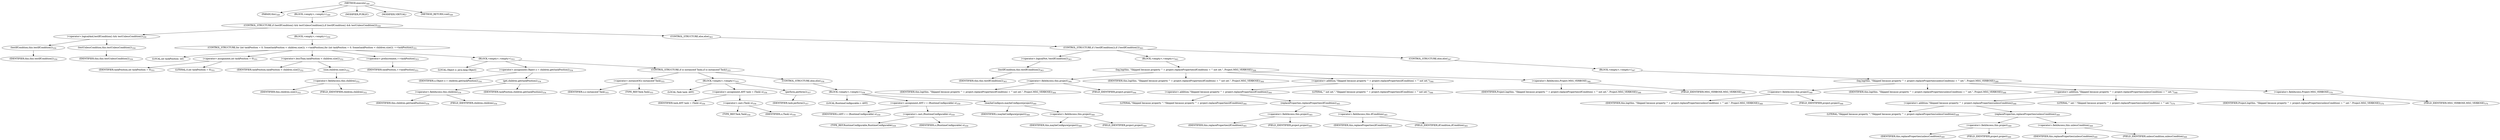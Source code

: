 digraph "execute" {  
"633" [label = <(METHOD,execute)<SUB>349</SUB>> ]
"32" [label = <(PARAM,this)<SUB>349</SUB>> ]
"634" [label = <(BLOCK,&lt;empty&gt;,&lt;empty&gt;)<SUB>349</SUB>> ]
"635" [label = <(CONTROL_STRUCTURE,if (testIfCondition() &amp;&amp; testUnlessCondition()),if (testIfCondition() &amp;&amp; testUnlessCondition()))<SUB>350</SUB>> ]
"636" [label = <(&lt;operator&gt;.logicalAnd,testIfCondition() &amp;&amp; testUnlessCondition())<SUB>350</SUB>> ]
"637" [label = <(testIfCondition,this.testIfCondition())<SUB>350</SUB>> ]
"31" [label = <(IDENTIFIER,this,this.testIfCondition())<SUB>350</SUB>> ]
"638" [label = <(testUnlessCondition,this.testUnlessCondition())<SUB>350</SUB>> ]
"33" [label = <(IDENTIFIER,this,this.testUnlessCondition())<SUB>350</SUB>> ]
"639" [label = <(BLOCK,&lt;empty&gt;,&lt;empty&gt;)<SUB>350</SUB>> ]
"640" [label = <(CONTROL_STRUCTURE,for (int taskPosition = 0; Some(taskPosition &lt; children.size()); ++taskPosition),for (int taskPosition = 0; Some(taskPosition &lt; children.size()); ++taskPosition))<SUB>351</SUB>> ]
"641" [label = <(LOCAL,int taskPosition: int)> ]
"642" [label = <(&lt;operator&gt;.assignment,int taskPosition = 0)<SUB>351</SUB>> ]
"643" [label = <(IDENTIFIER,taskPosition,int taskPosition = 0)<SUB>351</SUB>> ]
"644" [label = <(LITERAL,0,int taskPosition = 0)<SUB>351</SUB>> ]
"645" [label = <(&lt;operator&gt;.lessThan,taskPosition &lt; children.size())<SUB>352</SUB>> ]
"646" [label = <(IDENTIFIER,taskPosition,taskPosition &lt; children.size())<SUB>352</SUB>> ]
"647" [label = <(size,children.size())<SUB>352</SUB>> ]
"648" [label = <(&lt;operator&gt;.fieldAccess,this.children)<SUB>352</SUB>> ]
"649" [label = <(IDENTIFIER,this,children.size())<SUB>352</SUB>> ]
"650" [label = <(FIELD_IDENTIFIER,children,children)<SUB>352</SUB>> ]
"651" [label = <(&lt;operator&gt;.preIncrement,++taskPosition)<SUB>353</SUB>> ]
"652" [label = <(IDENTIFIER,taskPosition,++taskPosition)<SUB>353</SUB>> ]
"653" [label = <(BLOCK,&lt;empty&gt;,&lt;empty&gt;)<SUB>353</SUB>> ]
"654" [label = <(LOCAL,Object o: java.lang.Object)> ]
"655" [label = <(&lt;operator&gt;.assignment,Object o = children.get(taskPosition))<SUB>354</SUB>> ]
"656" [label = <(IDENTIFIER,o,Object o = children.get(taskPosition))<SUB>354</SUB>> ]
"657" [label = <(get,children.get(taskPosition))<SUB>354</SUB>> ]
"658" [label = <(&lt;operator&gt;.fieldAccess,this.children)<SUB>354</SUB>> ]
"659" [label = <(IDENTIFIER,this,children.get(taskPosition))<SUB>354</SUB>> ]
"660" [label = <(FIELD_IDENTIFIER,children,children)<SUB>354</SUB>> ]
"661" [label = <(IDENTIFIER,taskPosition,children.get(taskPosition))<SUB>354</SUB>> ]
"662" [label = <(CONTROL_STRUCTURE,if (o instanceof Task),if (o instanceof Task))<SUB>355</SUB>> ]
"663" [label = <(&lt;operator&gt;.instanceOf,o instanceof Task)<SUB>355</SUB>> ]
"664" [label = <(IDENTIFIER,o,o instanceof Task)<SUB>355</SUB>> ]
"665" [label = <(TYPE_REF,Task,Task)<SUB>355</SUB>> ]
"666" [label = <(BLOCK,&lt;empty&gt;,&lt;empty&gt;)<SUB>355</SUB>> ]
"667" [label = <(LOCAL,Task task: ANY)> ]
"668" [label = <(&lt;operator&gt;.assignment,ANY task = (Task) o)<SUB>356</SUB>> ]
"669" [label = <(IDENTIFIER,task,ANY task = (Task) o)<SUB>356</SUB>> ]
"670" [label = <(&lt;operator&gt;.cast,(Task) o)<SUB>356</SUB>> ]
"671" [label = <(TYPE_REF,Task,Task)<SUB>356</SUB>> ]
"672" [label = <(IDENTIFIER,o,(Task) o)<SUB>356</SUB>> ]
"673" [label = <(perform,perform())<SUB>357</SUB>> ]
"674" [label = <(IDENTIFIER,task,perform())<SUB>357</SUB>> ]
"675" [label = <(CONTROL_STRUCTURE,else,else)<SUB>358</SUB>> ]
"676" [label = <(BLOCK,&lt;empty&gt;,&lt;empty&gt;)<SUB>358</SUB>> ]
"677" [label = <(LOCAL,RuntimeConfigurable r: ANY)> ]
"678" [label = <(&lt;operator&gt;.assignment,ANY r = (RuntimeConfigurable) o)<SUB>359</SUB>> ]
"679" [label = <(IDENTIFIER,r,ANY r = (RuntimeConfigurable) o)<SUB>359</SUB>> ]
"680" [label = <(&lt;operator&gt;.cast,(RuntimeConfigurable) o)<SUB>359</SUB>> ]
"681" [label = <(TYPE_REF,RuntimeConfigurable,RuntimeConfigurable)<SUB>359</SUB>> ]
"682" [label = <(IDENTIFIER,o,(RuntimeConfigurable) o)<SUB>359</SUB>> ]
"683" [label = <(maybeConfigure,maybeConfigure(project))<SUB>360</SUB>> ]
"684" [label = <(IDENTIFIER,r,maybeConfigure(project))<SUB>360</SUB>> ]
"685" [label = <(&lt;operator&gt;.fieldAccess,this.project)<SUB>360</SUB>> ]
"686" [label = <(IDENTIFIER,this,maybeConfigure(project))<SUB>360</SUB>> ]
"687" [label = <(FIELD_IDENTIFIER,project,project)<SUB>360</SUB>> ]
"688" [label = <(CONTROL_STRUCTURE,else,else)<SUB>363</SUB>> ]
"689" [label = <(CONTROL_STRUCTURE,if (!testIfCondition()),if (!testIfCondition()))<SUB>363</SUB>> ]
"690" [label = <(&lt;operator&gt;.logicalNot,!testIfCondition())<SUB>363</SUB>> ]
"691" [label = <(testIfCondition,this.testIfCondition())<SUB>363</SUB>> ]
"34" [label = <(IDENTIFIER,this,this.testIfCondition())<SUB>363</SUB>> ]
"692" [label = <(BLOCK,&lt;empty&gt;,&lt;empty&gt;)<SUB>363</SUB>> ]
"693" [label = <(log,log(this, &quot;Skipped because property '&quot; + project.replaceProperties(ifCondition) + &quot;' not set.&quot;, Project.MSG_VERBOSE))<SUB>364</SUB>> ]
"694" [label = <(&lt;operator&gt;.fieldAccess,this.project)<SUB>364</SUB>> ]
"695" [label = <(IDENTIFIER,this,log(this, &quot;Skipped because property '&quot; + project.replaceProperties(ifCondition) + &quot;' not set.&quot;, Project.MSG_VERBOSE))<SUB>364</SUB>> ]
"696" [label = <(FIELD_IDENTIFIER,project,project)<SUB>364</SUB>> ]
"35" [label = <(IDENTIFIER,this,log(this, &quot;Skipped because property '&quot; + project.replaceProperties(ifCondition) + &quot;' not set.&quot;, Project.MSG_VERBOSE))<SUB>364</SUB>> ]
"697" [label = <(&lt;operator&gt;.addition,&quot;Skipped because property '&quot; + project.replaceProperties(ifCondition) + &quot;' not set.&quot;)<SUB>364</SUB>> ]
"698" [label = <(&lt;operator&gt;.addition,&quot;Skipped because property '&quot; + project.replaceProperties(ifCondition))<SUB>364</SUB>> ]
"699" [label = <(LITERAL,&quot;Skipped because property '&quot;,&quot;Skipped because property '&quot; + project.replaceProperties(ifCondition))<SUB>364</SUB>> ]
"700" [label = <(replaceProperties,replaceProperties(ifCondition))<SUB>365</SUB>> ]
"701" [label = <(&lt;operator&gt;.fieldAccess,this.project)<SUB>365</SUB>> ]
"702" [label = <(IDENTIFIER,this,replaceProperties(ifCondition))<SUB>365</SUB>> ]
"703" [label = <(FIELD_IDENTIFIER,project,project)<SUB>365</SUB>> ]
"704" [label = <(&lt;operator&gt;.fieldAccess,this.ifCondition)<SUB>365</SUB>> ]
"705" [label = <(IDENTIFIER,this,replaceProperties(ifCondition))<SUB>365</SUB>> ]
"706" [label = <(FIELD_IDENTIFIER,ifCondition,ifCondition)<SUB>365</SUB>> ]
"707" [label = <(LITERAL,&quot;' not set.&quot;,&quot;Skipped because property '&quot; + project.replaceProperties(ifCondition) + &quot;' not set.&quot;)<SUB>366</SUB>> ]
"708" [label = <(&lt;operator&gt;.fieldAccess,Project.MSG_VERBOSE)<SUB>366</SUB>> ]
"709" [label = <(IDENTIFIER,Project,log(this, &quot;Skipped because property '&quot; + project.replaceProperties(ifCondition) + &quot;' not set.&quot;, Project.MSG_VERBOSE))<SUB>366</SUB>> ]
"710" [label = <(FIELD_IDENTIFIER,MSG_VERBOSE,MSG_VERBOSE)<SUB>366</SUB>> ]
"711" [label = <(CONTROL_STRUCTURE,else,else)<SUB>367</SUB>> ]
"712" [label = <(BLOCK,&lt;empty&gt;,&lt;empty&gt;)<SUB>367</SUB>> ]
"713" [label = <(log,log(this, &quot;Skipped because property '&quot; + project.replaceProperties(unlessCondition) + &quot;' set.&quot;, Project.MSG_VERBOSE))<SUB>368</SUB>> ]
"714" [label = <(&lt;operator&gt;.fieldAccess,this.project)<SUB>368</SUB>> ]
"715" [label = <(IDENTIFIER,this,log(this, &quot;Skipped because property '&quot; + project.replaceProperties(unlessCondition) + &quot;' set.&quot;, Project.MSG_VERBOSE))<SUB>368</SUB>> ]
"716" [label = <(FIELD_IDENTIFIER,project,project)<SUB>368</SUB>> ]
"36" [label = <(IDENTIFIER,this,log(this, &quot;Skipped because property '&quot; + project.replaceProperties(unlessCondition) + &quot;' set.&quot;, Project.MSG_VERBOSE))<SUB>368</SUB>> ]
"717" [label = <(&lt;operator&gt;.addition,&quot;Skipped because property '&quot; + project.replaceProperties(unlessCondition) + &quot;' set.&quot;)<SUB>368</SUB>> ]
"718" [label = <(&lt;operator&gt;.addition,&quot;Skipped because property '&quot; + project.replaceProperties(unlessCondition))<SUB>368</SUB>> ]
"719" [label = <(LITERAL,&quot;Skipped because property '&quot;,&quot;Skipped because property '&quot; + project.replaceProperties(unlessCondition))<SUB>368</SUB>> ]
"720" [label = <(replaceProperties,replaceProperties(unlessCondition))<SUB>369</SUB>> ]
"721" [label = <(&lt;operator&gt;.fieldAccess,this.project)<SUB>369</SUB>> ]
"722" [label = <(IDENTIFIER,this,replaceProperties(unlessCondition))<SUB>369</SUB>> ]
"723" [label = <(FIELD_IDENTIFIER,project,project)<SUB>369</SUB>> ]
"724" [label = <(&lt;operator&gt;.fieldAccess,this.unlessCondition)<SUB>369</SUB>> ]
"725" [label = <(IDENTIFIER,this,replaceProperties(unlessCondition))<SUB>369</SUB>> ]
"726" [label = <(FIELD_IDENTIFIER,unlessCondition,unlessCondition)<SUB>369</SUB>> ]
"727" [label = <(LITERAL,&quot;' set.&quot;,&quot;Skipped because property '&quot; + project.replaceProperties(unlessCondition) + &quot;' set.&quot;)<SUB>370</SUB>> ]
"728" [label = <(&lt;operator&gt;.fieldAccess,Project.MSG_VERBOSE)<SUB>370</SUB>> ]
"729" [label = <(IDENTIFIER,Project,log(this, &quot;Skipped because property '&quot; + project.replaceProperties(unlessCondition) + &quot;' set.&quot;, Project.MSG_VERBOSE))<SUB>370</SUB>> ]
"730" [label = <(FIELD_IDENTIFIER,MSG_VERBOSE,MSG_VERBOSE)<SUB>370</SUB>> ]
"731" [label = <(MODIFIER,PUBLIC)> ]
"732" [label = <(MODIFIER,VIRTUAL)> ]
"733" [label = <(METHOD_RETURN,void)<SUB>349</SUB>> ]
  "633" -> "32" 
  "633" -> "634" 
  "633" -> "731" 
  "633" -> "732" 
  "633" -> "733" 
  "634" -> "635" 
  "635" -> "636" 
  "635" -> "639" 
  "635" -> "688" 
  "636" -> "637" 
  "636" -> "638" 
  "637" -> "31" 
  "638" -> "33" 
  "639" -> "640" 
  "640" -> "641" 
  "640" -> "642" 
  "640" -> "645" 
  "640" -> "651" 
  "640" -> "653" 
  "642" -> "643" 
  "642" -> "644" 
  "645" -> "646" 
  "645" -> "647" 
  "647" -> "648" 
  "648" -> "649" 
  "648" -> "650" 
  "651" -> "652" 
  "653" -> "654" 
  "653" -> "655" 
  "653" -> "662" 
  "655" -> "656" 
  "655" -> "657" 
  "657" -> "658" 
  "657" -> "661" 
  "658" -> "659" 
  "658" -> "660" 
  "662" -> "663" 
  "662" -> "666" 
  "662" -> "675" 
  "663" -> "664" 
  "663" -> "665" 
  "666" -> "667" 
  "666" -> "668" 
  "666" -> "673" 
  "668" -> "669" 
  "668" -> "670" 
  "670" -> "671" 
  "670" -> "672" 
  "673" -> "674" 
  "675" -> "676" 
  "676" -> "677" 
  "676" -> "678" 
  "676" -> "683" 
  "678" -> "679" 
  "678" -> "680" 
  "680" -> "681" 
  "680" -> "682" 
  "683" -> "684" 
  "683" -> "685" 
  "685" -> "686" 
  "685" -> "687" 
  "688" -> "689" 
  "689" -> "690" 
  "689" -> "692" 
  "689" -> "711" 
  "690" -> "691" 
  "691" -> "34" 
  "692" -> "693" 
  "693" -> "694" 
  "693" -> "35" 
  "693" -> "697" 
  "693" -> "708" 
  "694" -> "695" 
  "694" -> "696" 
  "697" -> "698" 
  "697" -> "707" 
  "698" -> "699" 
  "698" -> "700" 
  "700" -> "701" 
  "700" -> "704" 
  "701" -> "702" 
  "701" -> "703" 
  "704" -> "705" 
  "704" -> "706" 
  "708" -> "709" 
  "708" -> "710" 
  "711" -> "712" 
  "712" -> "713" 
  "713" -> "714" 
  "713" -> "36" 
  "713" -> "717" 
  "713" -> "728" 
  "714" -> "715" 
  "714" -> "716" 
  "717" -> "718" 
  "717" -> "727" 
  "718" -> "719" 
  "718" -> "720" 
  "720" -> "721" 
  "720" -> "724" 
  "721" -> "722" 
  "721" -> "723" 
  "724" -> "725" 
  "724" -> "726" 
  "728" -> "729" 
  "728" -> "730" 
}
